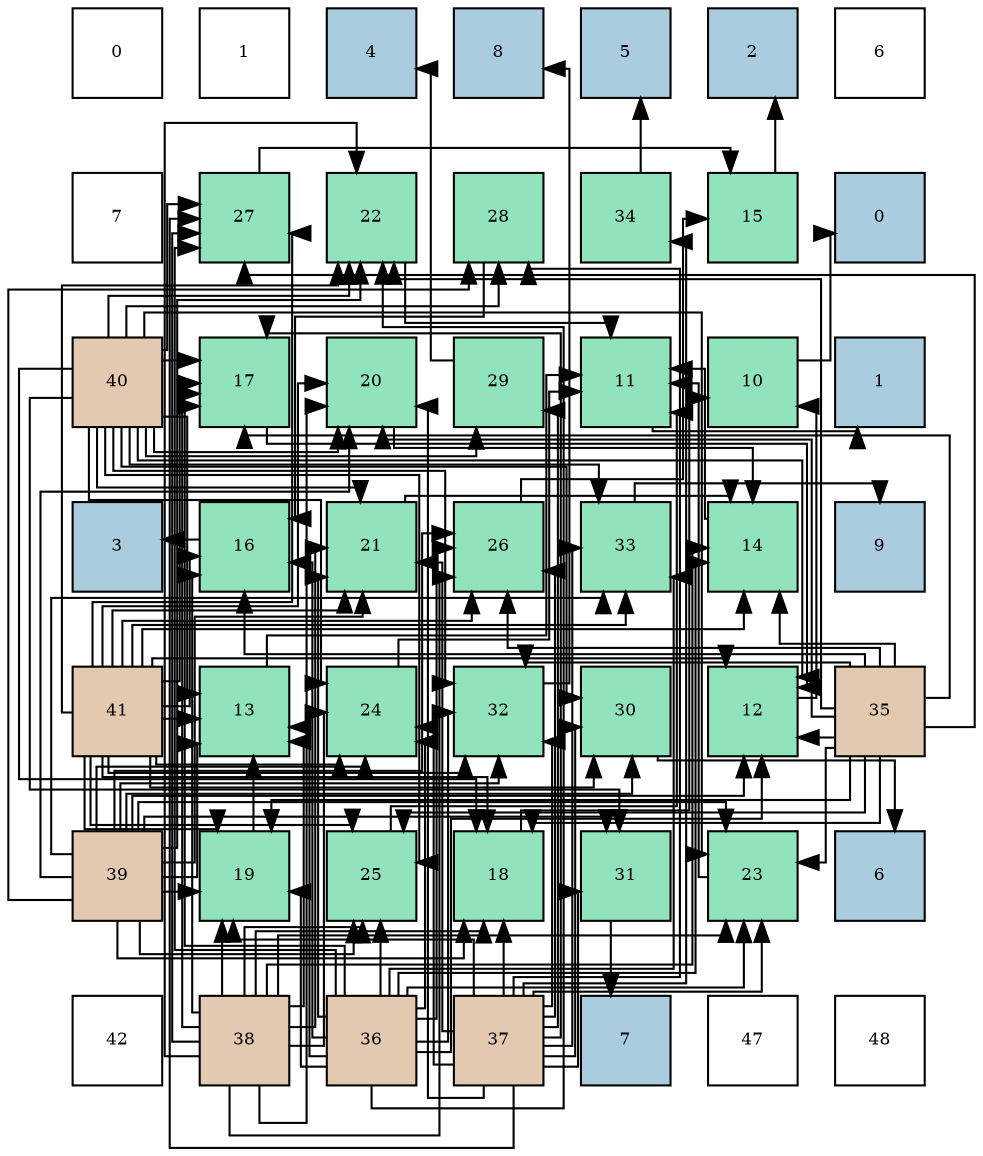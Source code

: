 digraph layout{
 rankdir=TB;
 splines=ortho;
 node [style=filled shape=square fixedsize=true width=0.6];
0[label="0", fontsize=8, fillcolor="#ffffff"];
1[label="1", fontsize=8, fillcolor="#ffffff"];
2[label="4", fontsize=8, fillcolor="#a9ccde"];
3[label="8", fontsize=8, fillcolor="#a9ccde"];
4[label="5", fontsize=8, fillcolor="#a9ccde"];
5[label="2", fontsize=8, fillcolor="#a9ccde"];
6[label="6", fontsize=8, fillcolor="#ffffff"];
7[label="7", fontsize=8, fillcolor="#ffffff"];
8[label="27", fontsize=8, fillcolor="#91e3bb"];
9[label="22", fontsize=8, fillcolor="#91e3bb"];
10[label="28", fontsize=8, fillcolor="#91e3bb"];
11[label="34", fontsize=8, fillcolor="#91e3bb"];
12[label="15", fontsize=8, fillcolor="#91e3bb"];
13[label="0", fontsize=8, fillcolor="#a9ccde"];
14[label="40", fontsize=8, fillcolor="#e3c9af"];
15[label="17", fontsize=8, fillcolor="#91e3bb"];
16[label="20", fontsize=8, fillcolor="#91e3bb"];
17[label="29", fontsize=8, fillcolor="#91e3bb"];
18[label="11", fontsize=8, fillcolor="#91e3bb"];
19[label="10", fontsize=8, fillcolor="#91e3bb"];
20[label="1", fontsize=8, fillcolor="#a9ccde"];
21[label="3", fontsize=8, fillcolor="#a9ccde"];
22[label="16", fontsize=8, fillcolor="#91e3bb"];
23[label="21", fontsize=8, fillcolor="#91e3bb"];
24[label="26", fontsize=8, fillcolor="#91e3bb"];
25[label="33", fontsize=8, fillcolor="#91e3bb"];
26[label="14", fontsize=8, fillcolor="#91e3bb"];
27[label="9", fontsize=8, fillcolor="#a9ccde"];
28[label="41", fontsize=8, fillcolor="#e3c9af"];
29[label="13", fontsize=8, fillcolor="#91e3bb"];
30[label="24", fontsize=8, fillcolor="#91e3bb"];
31[label="32", fontsize=8, fillcolor="#91e3bb"];
32[label="30", fontsize=8, fillcolor="#91e3bb"];
33[label="12", fontsize=8, fillcolor="#91e3bb"];
34[label="35", fontsize=8, fillcolor="#e3c9af"];
35[label="39", fontsize=8, fillcolor="#e3c9af"];
36[label="19", fontsize=8, fillcolor="#91e3bb"];
37[label="25", fontsize=8, fillcolor="#91e3bb"];
38[label="18", fontsize=8, fillcolor="#91e3bb"];
39[label="31", fontsize=8, fillcolor="#91e3bb"];
40[label="23", fontsize=8, fillcolor="#91e3bb"];
41[label="6", fontsize=8, fillcolor="#a9ccde"];
42[label="42", fontsize=8, fillcolor="#ffffff"];
43[label="38", fontsize=8, fillcolor="#e3c9af"];
44[label="36", fontsize=8, fillcolor="#e3c9af"];
45[label="37", fontsize=8, fillcolor="#e3c9af"];
46[label="7", fontsize=8, fillcolor="#a9ccde"];
47[label="47", fontsize=8, fillcolor="#ffffff"];
48[label="48", fontsize=8, fillcolor="#ffffff"];
edge [constraint=false, style=vis];19 -> 13;
18 -> 20;
33 -> 19;
29 -> 18;
26 -> 18;
12 -> 5;
22 -> 21;
15 -> 33;
38 -> 19;
36 -> 29;
16 -> 26;
23 -> 26;
9 -> 18;
40 -> 18;
30 -> 18;
37 -> 18;
24 -> 12;
8 -> 12;
10 -> 22;
17 -> 2;
32 -> 41;
39 -> 46;
31 -> 3;
25 -> 27;
11 -> 4;
34 -> 33;
34 -> 26;
34 -> 22;
34 -> 15;
34 -> 38;
34 -> 36;
34 -> 16;
34 -> 9;
34 -> 40;
34 -> 37;
34 -> 24;
34 -> 8;
34 -> 31;
44 -> 33;
44 -> 29;
44 -> 26;
44 -> 22;
44 -> 15;
44 -> 36;
44 -> 23;
44 -> 9;
44 -> 40;
44 -> 30;
44 -> 37;
44 -> 24;
44 -> 8;
44 -> 31;
44 -> 25;
45 -> 15;
45 -> 38;
45 -> 36;
45 -> 16;
45 -> 23;
45 -> 40;
45 -> 30;
45 -> 24;
45 -> 8;
45 -> 10;
45 -> 17;
45 -> 32;
45 -> 39;
45 -> 31;
45 -> 25;
45 -> 11;
43 -> 29;
43 -> 26;
43 -> 22;
43 -> 15;
43 -> 38;
43 -> 36;
43 -> 16;
43 -> 23;
43 -> 9;
43 -> 40;
43 -> 30;
43 -> 37;
43 -> 24;
43 -> 8;
35 -> 33;
35 -> 29;
35 -> 38;
35 -> 36;
35 -> 16;
35 -> 23;
35 -> 9;
35 -> 40;
35 -> 30;
35 -> 37;
35 -> 24;
35 -> 10;
35 -> 32;
35 -> 39;
35 -> 31;
35 -> 25;
14 -> 33;
14 -> 29;
14 -> 15;
14 -> 38;
14 -> 16;
14 -> 23;
14 -> 9;
14 -> 40;
14 -> 30;
14 -> 37;
14 -> 8;
14 -> 10;
14 -> 17;
14 -> 32;
14 -> 39;
14 -> 31;
14 -> 25;
28 -> 33;
28 -> 29;
28 -> 26;
28 -> 22;
28 -> 15;
28 -> 38;
28 -> 36;
28 -> 16;
28 -> 23;
28 -> 9;
28 -> 30;
28 -> 37;
28 -> 24;
28 -> 8;
28 -> 32;
28 -> 31;
28 -> 25;
edge [constraint=true, style=invis];
0 -> 7 -> 14 -> 21 -> 28 -> 35 -> 42;
1 -> 8 -> 15 -> 22 -> 29 -> 36 -> 43;
2 -> 9 -> 16 -> 23 -> 30 -> 37 -> 44;
3 -> 10 -> 17 -> 24 -> 31 -> 38 -> 45;
4 -> 11 -> 18 -> 25 -> 32 -> 39 -> 46;
5 -> 12 -> 19 -> 26 -> 33 -> 40 -> 47;
6 -> 13 -> 20 -> 27 -> 34 -> 41 -> 48;
rank = same {0 -> 1 -> 2 -> 3 -> 4 -> 5 -> 6};
rank = same {7 -> 8 -> 9 -> 10 -> 11 -> 12 -> 13};
rank = same {14 -> 15 -> 16 -> 17 -> 18 -> 19 -> 20};
rank = same {21 -> 22 -> 23 -> 24 -> 25 -> 26 -> 27};
rank = same {28 -> 29 -> 30 -> 31 -> 32 -> 33 -> 34};
rank = same {35 -> 36 -> 37 -> 38 -> 39 -> 40 -> 41};
rank = same {42 -> 43 -> 44 -> 45 -> 46 -> 47 -> 48};
}